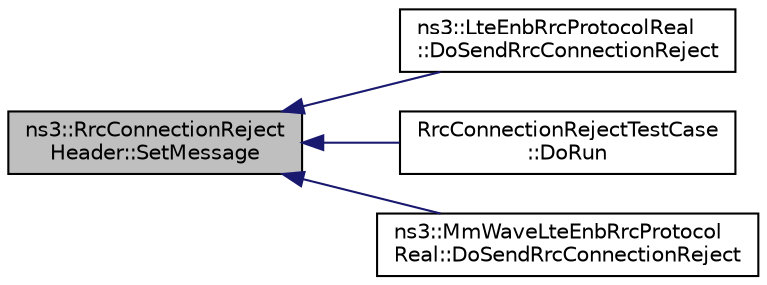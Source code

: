 digraph "ns3::RrcConnectionRejectHeader::SetMessage"
{
  edge [fontname="Helvetica",fontsize="10",labelfontname="Helvetica",labelfontsize="10"];
  node [fontname="Helvetica",fontsize="10",shape=record];
  rankdir="LR";
  Node1 [label="ns3::RrcConnectionReject\lHeader::SetMessage",height=0.2,width=0.4,color="black", fillcolor="grey75", style="filled", fontcolor="black"];
  Node1 -> Node2 [dir="back",color="midnightblue",fontsize="10",style="solid"];
  Node2 [label="ns3::LteEnbRrcProtocolReal\l::DoSendRrcConnectionReject",height=0.2,width=0.4,color="black", fillcolor="white", style="filled",URL="$d0/d88/classns3_1_1LteEnbRrcProtocolReal.html#ac8ef6cca4ac4d993d82a5f71fb75edfb"];
  Node1 -> Node3 [dir="back",color="midnightblue",fontsize="10",style="solid"];
  Node3 [label="RrcConnectionRejectTestCase\l::DoRun",height=0.2,width=0.4,color="black", fillcolor="white", style="filled",URL="$d0/d62/classRrcConnectionRejectTestCase.html#a0bd7895700a0244130e97d13ae63de94",tooltip="Implementation to actually run this TestCase. "];
  Node1 -> Node4 [dir="back",color="midnightblue",fontsize="10",style="solid"];
  Node4 [label="ns3::MmWaveLteEnbRrcProtocol\lReal::DoSendRrcConnectionReject",height=0.2,width=0.4,color="black", fillcolor="white", style="filled",URL="$dd/dda/classns3_1_1MmWaveLteEnbRrcProtocolReal.html#a6aad344d32429e633db33040f847844c"];
}

